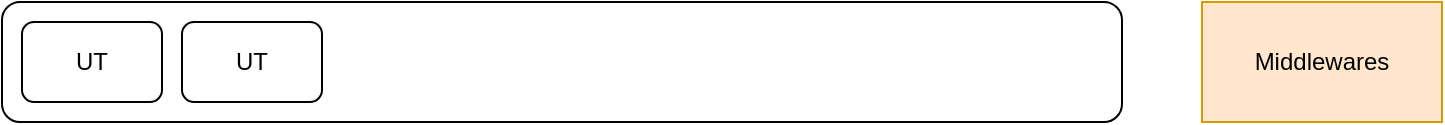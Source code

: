 <mxfile version="21.3.0" type="github">
  <diagram name="Page-1" id="BVqtDYq8SX83FrjWrb3c">
    <mxGraphModel dx="1434" dy="701" grid="1" gridSize="10" guides="1" tooltips="1" connect="1" arrows="1" fold="1" page="1" pageScale="1" pageWidth="850" pageHeight="1100" math="0" shadow="0">
      <root>
        <mxCell id="0" />
        <mxCell id="1" parent="0" />
        <mxCell id="7FcmnYGvPtmajLsdlmQ0-1" value="" style="rounded=1;whiteSpace=wrap;html=1;" vertex="1" parent="1">
          <mxGeometry x="160" y="420" width="560" height="60" as="geometry" />
        </mxCell>
        <mxCell id="7FcmnYGvPtmajLsdlmQ0-2" value="Middlewares" style="rounded=0;whiteSpace=wrap;html=1;fillColor=#ffe6cc;strokeColor=#d79b00;" vertex="1" parent="1">
          <mxGeometry x="760" y="420" width="120" height="60" as="geometry" />
        </mxCell>
        <mxCell id="7FcmnYGvPtmajLsdlmQ0-3" value="UT" style="rounded=1;whiteSpace=wrap;html=1;" vertex="1" parent="1">
          <mxGeometry x="170" y="430" width="70" height="40" as="geometry" />
        </mxCell>
        <mxCell id="7FcmnYGvPtmajLsdlmQ0-4" value="UT" style="rounded=1;whiteSpace=wrap;html=1;" vertex="1" parent="1">
          <mxGeometry x="250" y="430" width="70" height="40" as="geometry" />
        </mxCell>
      </root>
    </mxGraphModel>
  </diagram>
</mxfile>
